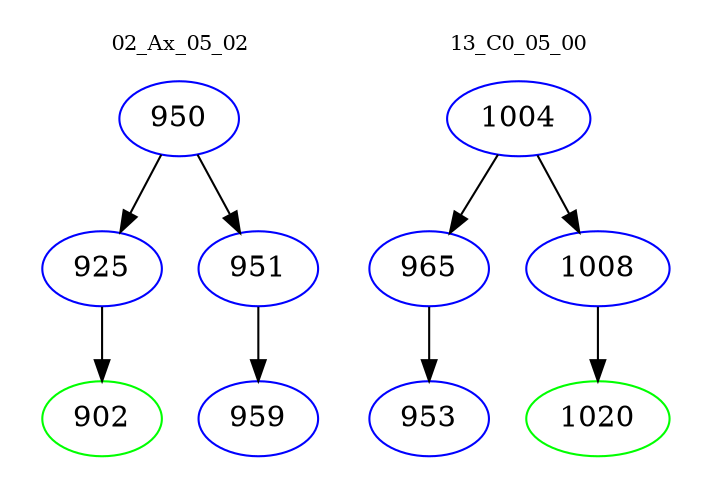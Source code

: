 digraph{
subgraph cluster_0 {
color = white
label = "02_Ax_05_02";
fontsize=10;
T0_950 [label="950", color="blue"]
T0_950 -> T0_925 [color="black"]
T0_925 [label="925", color="blue"]
T0_925 -> T0_902 [color="black"]
T0_902 [label="902", color="green"]
T0_950 -> T0_951 [color="black"]
T0_951 [label="951", color="blue"]
T0_951 -> T0_959 [color="black"]
T0_959 [label="959", color="blue"]
}
subgraph cluster_1 {
color = white
label = "13_C0_05_00";
fontsize=10;
T1_1004 [label="1004", color="blue"]
T1_1004 -> T1_965 [color="black"]
T1_965 [label="965", color="blue"]
T1_965 -> T1_953 [color="black"]
T1_953 [label="953", color="blue"]
T1_1004 -> T1_1008 [color="black"]
T1_1008 [label="1008", color="blue"]
T1_1008 -> T1_1020 [color="black"]
T1_1020 [label="1020", color="green"]
}
}
